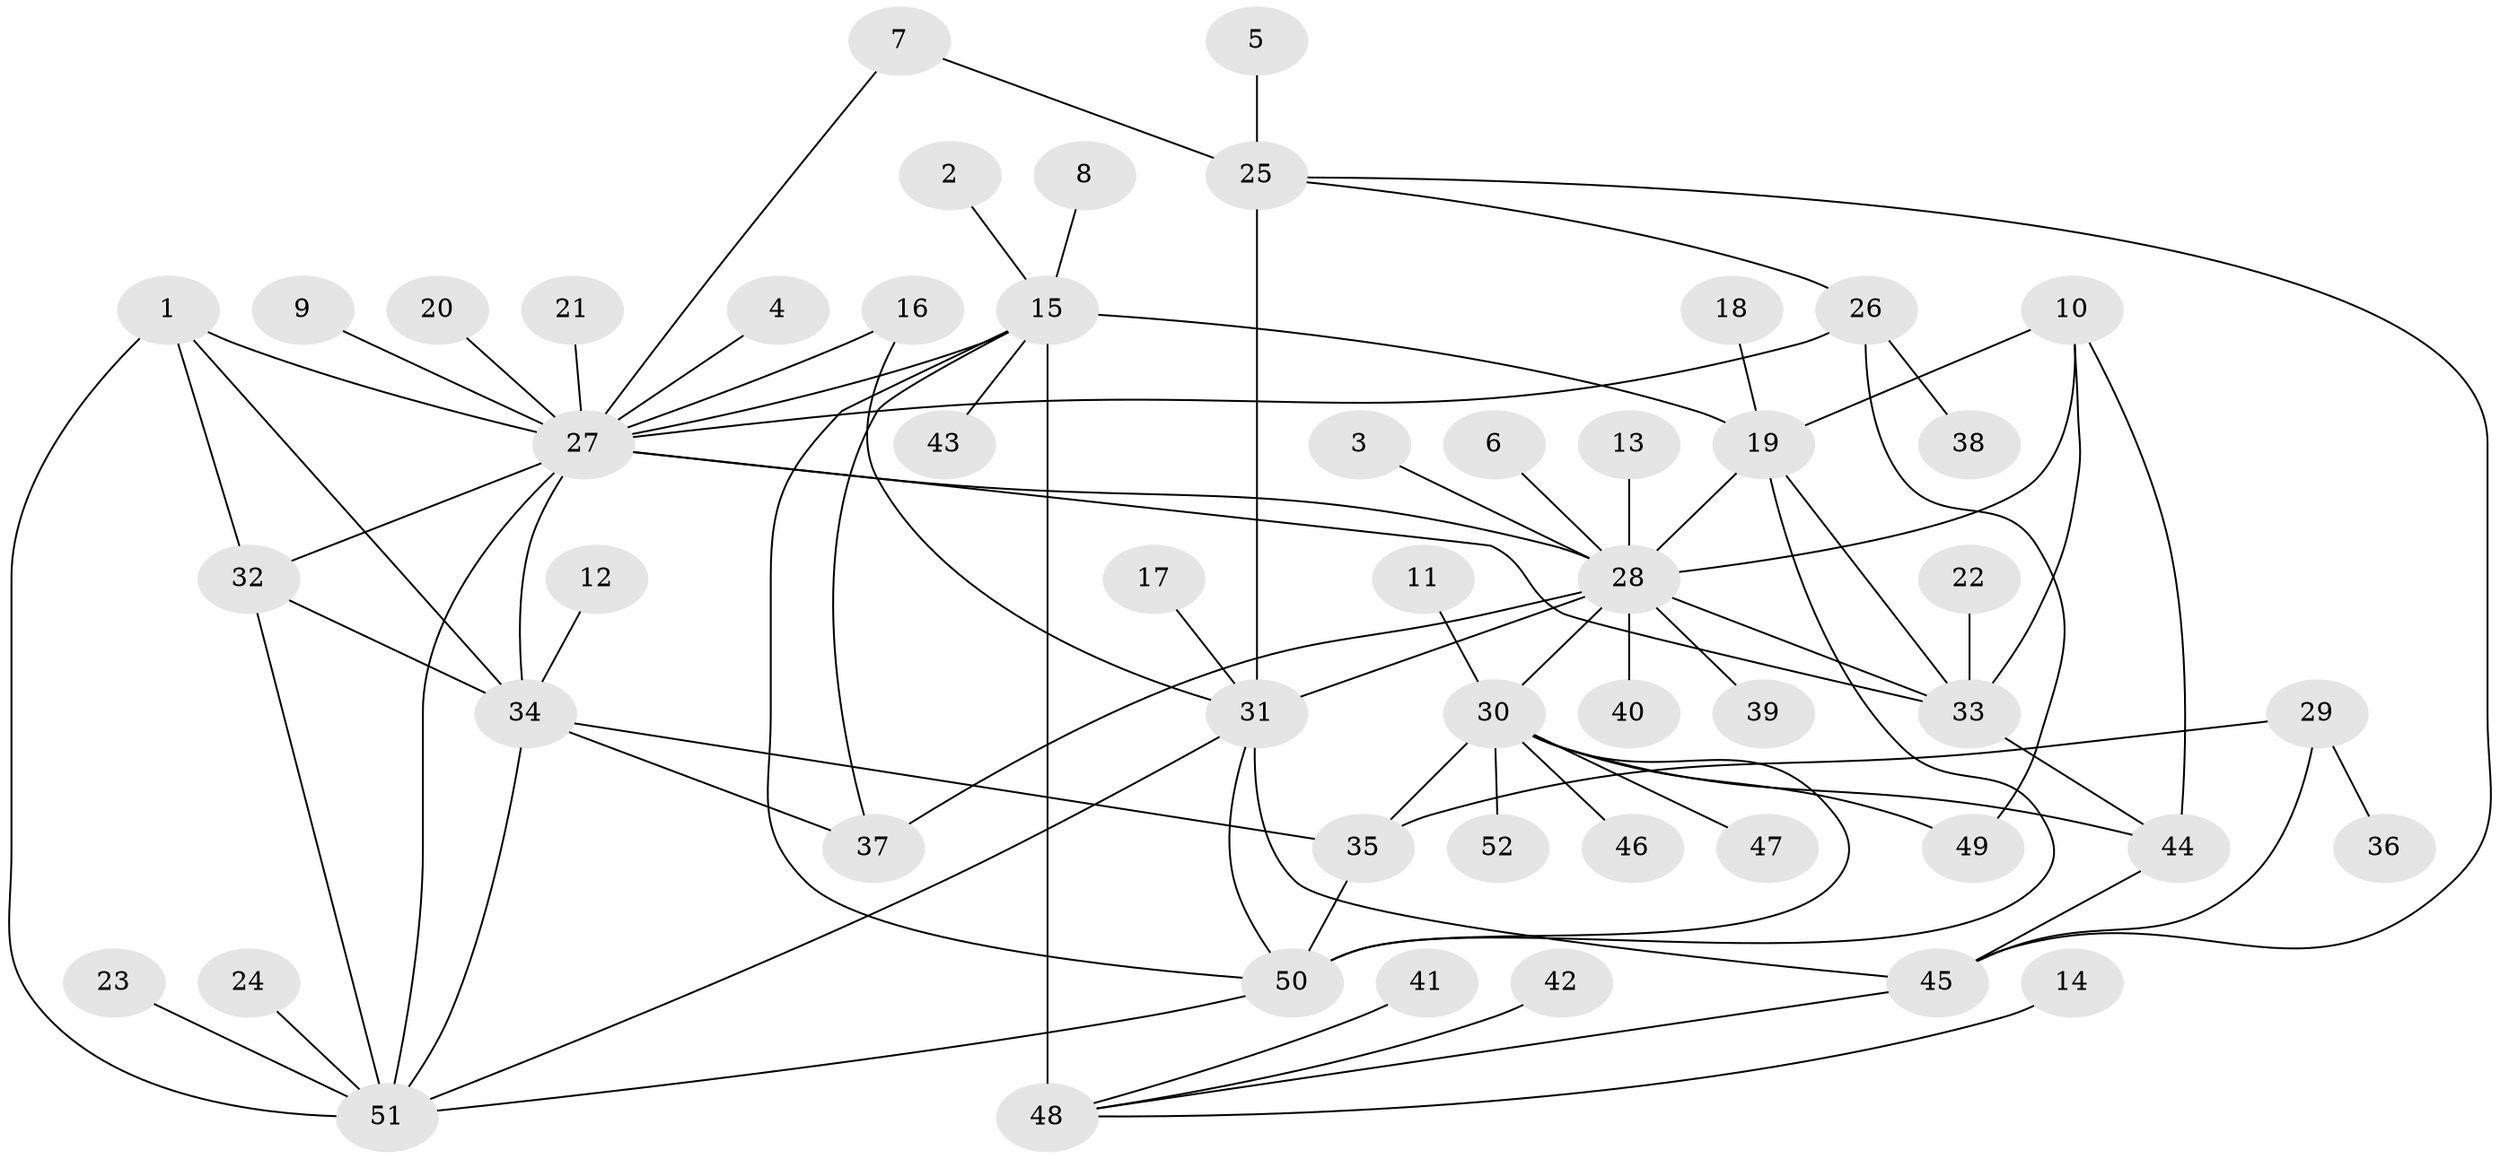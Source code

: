 // original degree distribution, {7: 0.02912621359223301, 10: 0.019417475728155338, 6: 0.06796116504854369, 4: 0.02912621359223301, 9: 0.04854368932038835, 15: 0.019417475728155338, 5: 0.02912621359223301, 12: 0.009708737864077669, 1: 0.5242718446601942, 2: 0.17475728155339806, 3: 0.04854368932038835}
// Generated by graph-tools (version 1.1) at 2025/50/03/09/25 03:50:36]
// undirected, 52 vertices, 81 edges
graph export_dot {
graph [start="1"]
  node [color=gray90,style=filled];
  1;
  2;
  3;
  4;
  5;
  6;
  7;
  8;
  9;
  10;
  11;
  12;
  13;
  14;
  15;
  16;
  17;
  18;
  19;
  20;
  21;
  22;
  23;
  24;
  25;
  26;
  27;
  28;
  29;
  30;
  31;
  32;
  33;
  34;
  35;
  36;
  37;
  38;
  39;
  40;
  41;
  42;
  43;
  44;
  45;
  46;
  47;
  48;
  49;
  50;
  51;
  52;
  1 -- 27 [weight=1.0];
  1 -- 32 [weight=1.0];
  1 -- 34 [weight=1.0];
  1 -- 51 [weight=1.0];
  2 -- 15 [weight=1.0];
  3 -- 28 [weight=1.0];
  4 -- 27 [weight=1.0];
  5 -- 25 [weight=1.0];
  6 -- 28 [weight=1.0];
  7 -- 25 [weight=1.0];
  7 -- 27 [weight=1.0];
  8 -- 15 [weight=1.0];
  9 -- 27 [weight=1.0];
  10 -- 19 [weight=2.0];
  10 -- 28 [weight=1.0];
  10 -- 33 [weight=1.0];
  10 -- 44 [weight=1.0];
  11 -- 30 [weight=1.0];
  12 -- 34 [weight=1.0];
  13 -- 28 [weight=1.0];
  14 -- 48 [weight=1.0];
  15 -- 19 [weight=1.0];
  15 -- 27 [weight=1.0];
  15 -- 37 [weight=1.0];
  15 -- 43 [weight=1.0];
  15 -- 48 [weight=6.0];
  15 -- 50 [weight=1.0];
  16 -- 27 [weight=1.0];
  16 -- 31 [weight=1.0];
  17 -- 31 [weight=1.0];
  18 -- 19 [weight=1.0];
  19 -- 28 [weight=2.0];
  19 -- 33 [weight=2.0];
  19 -- 50 [weight=1.0];
  20 -- 27 [weight=1.0];
  21 -- 27 [weight=1.0];
  22 -- 33 [weight=1.0];
  23 -- 51 [weight=1.0];
  24 -- 51 [weight=1.0];
  25 -- 26 [weight=1.0];
  25 -- 31 [weight=4.0];
  25 -- 45 [weight=2.0];
  26 -- 27 [weight=1.0];
  26 -- 38 [weight=1.0];
  26 -- 49 [weight=1.0];
  27 -- 28 [weight=1.0];
  27 -- 32 [weight=1.0];
  27 -- 33 [weight=1.0];
  27 -- 34 [weight=1.0];
  27 -- 51 [weight=1.0];
  28 -- 30 [weight=1.0];
  28 -- 31 [weight=1.0];
  28 -- 33 [weight=1.0];
  28 -- 37 [weight=1.0];
  28 -- 39 [weight=1.0];
  28 -- 40 [weight=1.0];
  29 -- 35 [weight=1.0];
  29 -- 36 [weight=1.0];
  29 -- 45 [weight=1.0];
  30 -- 35 [weight=3.0];
  30 -- 44 [weight=1.0];
  30 -- 46 [weight=1.0];
  30 -- 47 [weight=1.0];
  30 -- 49 [weight=1.0];
  30 -- 50 [weight=1.0];
  30 -- 52 [weight=1.0];
  31 -- 45 [weight=2.0];
  31 -- 50 [weight=1.0];
  31 -- 51 [weight=1.0];
  32 -- 34 [weight=1.0];
  32 -- 51 [weight=1.0];
  33 -- 44 [weight=1.0];
  34 -- 35 [weight=1.0];
  34 -- 37 [weight=1.0];
  34 -- 51 [weight=1.0];
  35 -- 50 [weight=3.0];
  41 -- 48 [weight=1.0];
  42 -- 48 [weight=1.0];
  44 -- 45 [weight=1.0];
  45 -- 48 [weight=1.0];
  50 -- 51 [weight=1.0];
}
